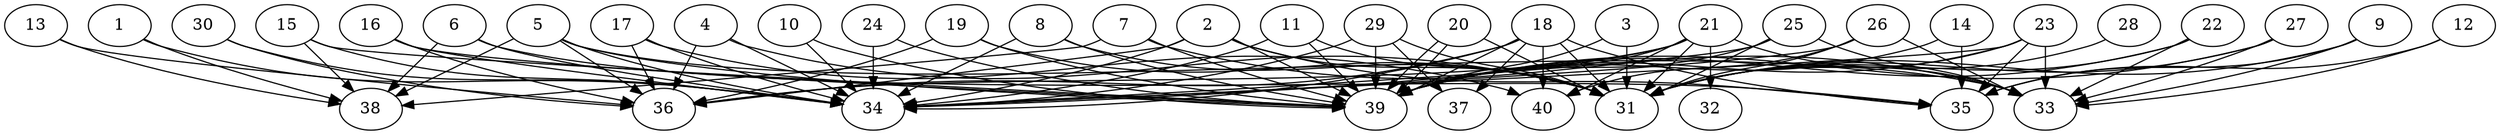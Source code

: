 // DAG automatically generated by daggen at Thu Oct  3 14:06:50 2019
// ./daggen --dot -n 40 --ccr 0.4 --fat 0.9 --regular 0.5 --density 0.7 --mindata 5242880 --maxdata 52428800 
digraph G {
  1 [size="89948160", alpha="0.08", expect_size="35979264"] 
  1 -> 34 [size ="35979264"]
  1 -> 38 [size ="35979264"]
  2 [size="109468160", alpha="0.02", expect_size="43787264"] 
  2 -> 31 [size ="43787264"]
  2 -> 34 [size ="43787264"]
  2 -> 35 [size ="43787264"]
  2 -> 36 [size ="43787264"]
  2 -> 39 [size ="43787264"]
  3 [size="51256320", alpha="0.02", expect_size="20502528"] 
  3 -> 31 [size ="20502528"]
  3 -> 39 [size ="20502528"]
  4 [size="111288320", alpha="0.02", expect_size="44515328"] 
  4 -> 31 [size ="44515328"]
  4 -> 34 [size ="44515328"]
  4 -> 36 [size ="44515328"]
  5 [size="91563520", alpha="0.11", expect_size="36625408"] 
  5 -> 33 [size ="36625408"]
  5 -> 34 [size ="36625408"]
  5 -> 36 [size ="36625408"]
  5 -> 38 [size ="36625408"]
  5 -> 39 [size ="36625408"]
  6 [size="106744320", alpha="0.16", expect_size="42697728"] 
  6 -> 34 [size ="42697728"]
  6 -> 35 [size ="42697728"]
  6 -> 38 [size ="42697728"]
  7 [size="79546880", alpha="0.12", expect_size="31818752"] 
  7 -> 33 [size ="31818752"]
  7 -> 38 [size ="31818752"]
  7 -> 39 [size ="31818752"]
  8 [size="37516800", alpha="0.20", expect_size="15006720"] 
  8 -> 31 [size ="15006720"]
  8 -> 34 [size ="15006720"]
  8 -> 39 [size ="15006720"]
  9 [size="102238720", alpha="0.13", expect_size="40895488"] 
  9 -> 31 [size ="40895488"]
  9 -> 33 [size ="40895488"]
  9 -> 35 [size ="40895488"]
  10 [size="36574720", alpha="0.06", expect_size="14629888"] 
  10 -> 34 [size ="14629888"]
  10 -> 39 [size ="14629888"]
  11 [size="58101760", alpha="0.07", expect_size="23240704"] 
  11 -> 31 [size ="23240704"]
  11 -> 34 [size ="23240704"]
  11 -> 39 [size ="23240704"]
  12 [size="103603200", alpha="0.02", expect_size="41441280"] 
  12 -> 33 [size ="41441280"]
  12 -> 35 [size ="41441280"]
  13 [size="113894400", alpha="0.03", expect_size="45557760"] 
  13 -> 36 [size ="45557760"]
  13 -> 38 [size ="45557760"]
  14 [size="123998720", alpha="0.00", expect_size="49599488"] 
  14 -> 35 [size ="49599488"]
  14 -> 39 [size ="49599488"]
  15 [size="16153600", alpha="0.13", expect_size="6461440"] 
  15 -> 34 [size ="6461440"]
  15 -> 38 [size ="6461440"]
  15 -> 39 [size ="6461440"]
  16 [size="83921920", alpha="0.17", expect_size="33568768"] 
  16 -> 34 [size ="33568768"]
  16 -> 36 [size ="33568768"]
  16 -> 39 [size ="33568768"]
  17 [size="63278080", alpha="0.18", expect_size="25311232"] 
  17 -> 34 [size ="25311232"]
  17 -> 36 [size ="25311232"]
  17 -> 40 [size ="25311232"]
  18 [size="14246400", alpha="0.03", expect_size="5698560"] 
  18 -> 31 [size ="5698560"]
  18 -> 34 [size ="5698560"]
  18 -> 35 [size ="5698560"]
  18 -> 36 [size ="5698560"]
  18 -> 37 [size ="5698560"]
  18 -> 39 [size ="5698560"]
  18 -> 40 [size ="5698560"]
  19 [size="14146560", alpha="0.08", expect_size="5658624"] 
  19 -> 31 [size ="5658624"]
  19 -> 36 [size ="5658624"]
  19 -> 39 [size ="5658624"]
  20 [size="93483520", alpha="0.18", expect_size="37393408"] 
  20 -> 31 [size ="37393408"]
  20 -> 39 [size ="37393408"]
  20 -> 39 [size ="37393408"]
  21 [size="127767040", alpha="0.02", expect_size="51106816"] 
  21 -> 31 [size ="51106816"]
  21 -> 32 [size ="51106816"]
  21 -> 33 [size ="51106816"]
  21 -> 34 [size ="51106816"]
  21 -> 36 [size ="51106816"]
  21 -> 39 [size ="51106816"]
  21 -> 40 [size ="51106816"]
  22 [size="49807360", alpha="0.02", expect_size="19922944"] 
  22 -> 31 [size ="19922944"]
  22 -> 33 [size ="19922944"]
  22 -> 39 [size ="19922944"]
  23 [size="59530240", alpha="0.09", expect_size="23812096"] 
  23 -> 31 [size ="23812096"]
  23 -> 33 [size ="23812096"]
  23 -> 34 [size ="23812096"]
  23 -> 35 [size ="23812096"]
  23 -> 39 [size ="23812096"]
  24 [size="75865600", alpha="0.12", expect_size="30346240"] 
  24 -> 34 [size ="30346240"]
  24 -> 39 [size ="30346240"]
  25 [size="77086720", alpha="0.09", expect_size="30834688"] 
  25 -> 31 [size ="30834688"]
  25 -> 33 [size ="30834688"]
  25 -> 34 [size ="30834688"]
  25 -> 39 [size ="30834688"]
  26 [size="34370560", alpha="0.01", expect_size="13748224"] 
  26 -> 31 [size ="13748224"]
  26 -> 33 [size ="13748224"]
  26 -> 34 [size ="13748224"]
  26 -> 40 [size ="13748224"]
  27 [size="15503360", alpha="0.05", expect_size="6201344"] 
  27 -> 31 [size ="6201344"]
  27 -> 33 [size ="6201344"]
  27 -> 39 [size ="6201344"]
  28 [size="120017920", alpha="0.13", expect_size="48007168"] 
  28 -> 31 [size ="48007168"]
  29 [size="20339200", alpha="0.16", expect_size="8135680"] 
  29 -> 31 [size ="8135680"]
  29 -> 34 [size ="8135680"]
  29 -> 37 [size ="8135680"]
  29 -> 39 [size ="8135680"]
  30 [size="65840640", alpha="0.03", expect_size="26336256"] 
  30 -> 34 [size ="26336256"]
  30 -> 36 [size ="26336256"]
  31 [size="56852480", alpha="0.17", expect_size="22740992"] 
  32 [size="70213120", alpha="0.07", expect_size="28085248"] 
  33 [size="84321280", alpha="0.14", expect_size="33728512"] 
  34 [size="19358720", alpha="0.20", expect_size="7743488"] 
  35 [size="91473920", alpha="0.06", expect_size="36589568"] 
  36 [size="25231360", alpha="0.04", expect_size="10092544"] 
  37 [size="32230400", alpha="0.11", expect_size="12892160"] 
  38 [size="60948480", alpha="0.18", expect_size="24379392"] 
  39 [size="17830400", alpha="0.05", expect_size="7132160"] 
  40 [size="109975040", alpha="0.06", expect_size="43990016"] 
}
